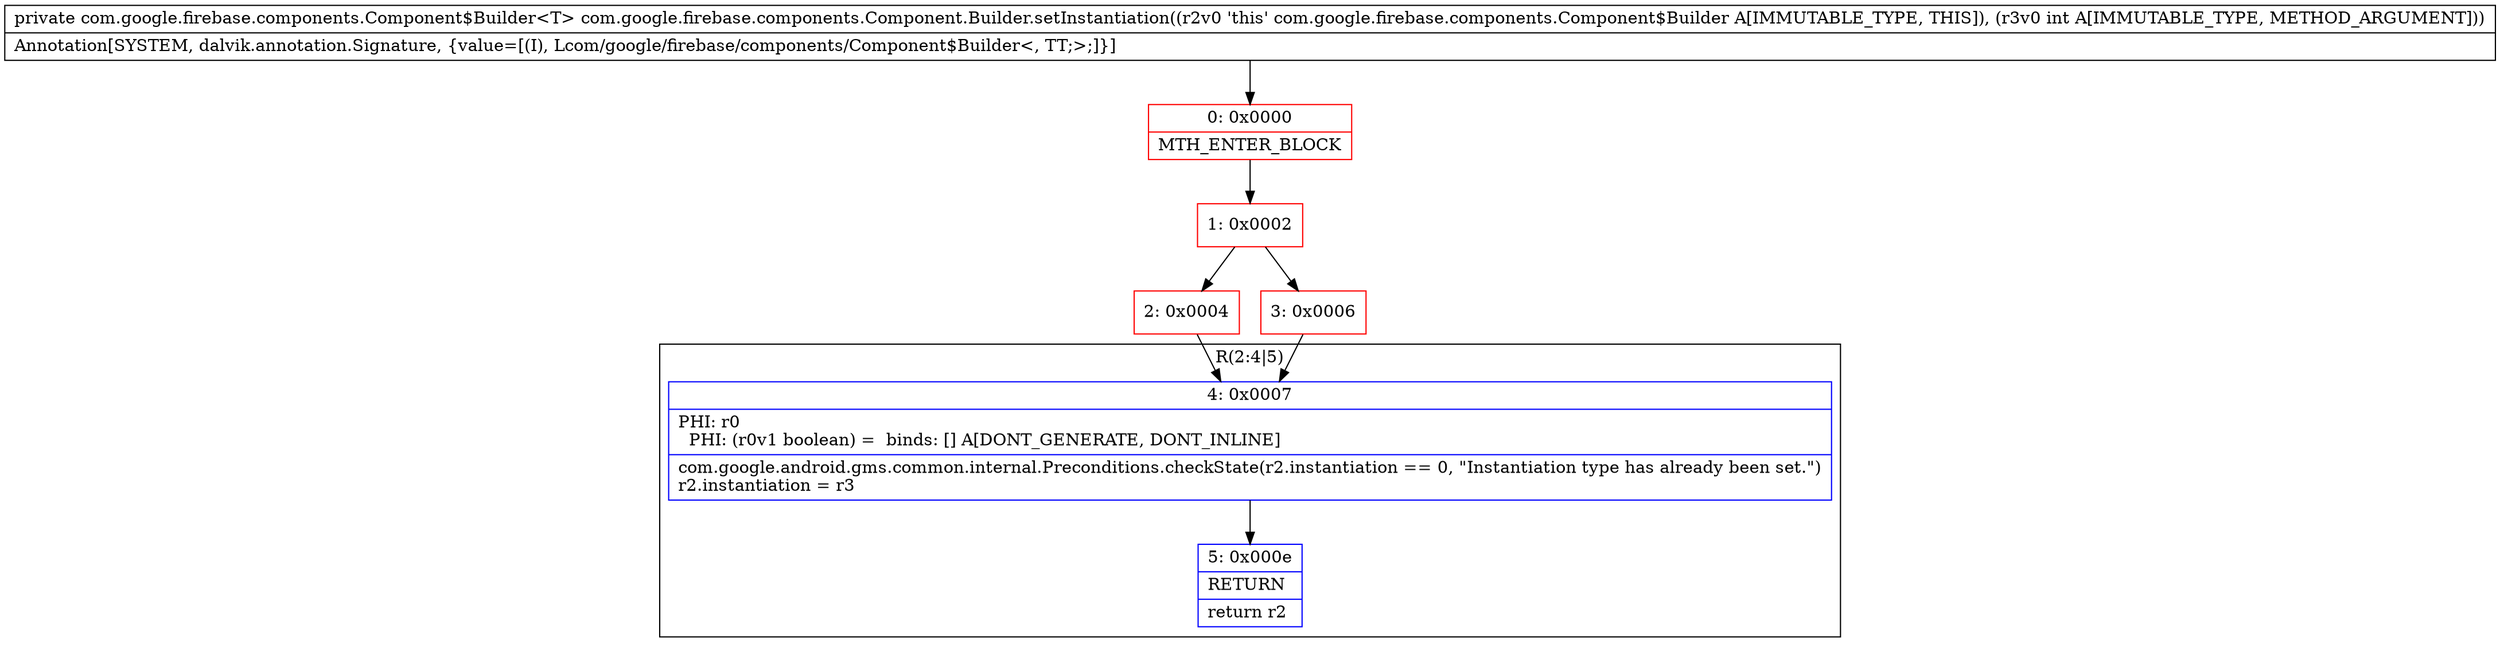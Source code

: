 digraph "CFG forcom.google.firebase.components.Component.Builder.setInstantiation(I)Lcom\/google\/firebase\/components\/Component$Builder;" {
subgraph cluster_Region_393060208 {
label = "R(2:4|5)";
node [shape=record,color=blue];
Node_4 [shape=record,label="{4\:\ 0x0007|PHI: r0 \l  PHI: (r0v1 boolean) =  binds: [] A[DONT_GENERATE, DONT_INLINE]\l|com.google.android.gms.common.internal.Preconditions.checkState(r2.instantiation == 0, \"Instantiation type has already been set.\")\lr2.instantiation = r3\l}"];
Node_5 [shape=record,label="{5\:\ 0x000e|RETURN\l|return r2\l}"];
}
Node_0 [shape=record,color=red,label="{0\:\ 0x0000|MTH_ENTER_BLOCK\l}"];
Node_1 [shape=record,color=red,label="{1\:\ 0x0002}"];
Node_2 [shape=record,color=red,label="{2\:\ 0x0004}"];
Node_3 [shape=record,color=red,label="{3\:\ 0x0006}"];
MethodNode[shape=record,label="{private com.google.firebase.components.Component$Builder\<T\> com.google.firebase.components.Component.Builder.setInstantiation((r2v0 'this' com.google.firebase.components.Component$Builder A[IMMUTABLE_TYPE, THIS]), (r3v0 int A[IMMUTABLE_TYPE, METHOD_ARGUMENT]))  | Annotation[SYSTEM, dalvik.annotation.Signature, \{value=[(I), Lcom\/google\/firebase\/components\/Component$Builder\<, TT;\>;]\}]\l}"];
MethodNode -> Node_0;
Node_4 -> Node_5;
Node_0 -> Node_1;
Node_1 -> Node_2;
Node_1 -> Node_3;
Node_2 -> Node_4;
Node_3 -> Node_4;
}

